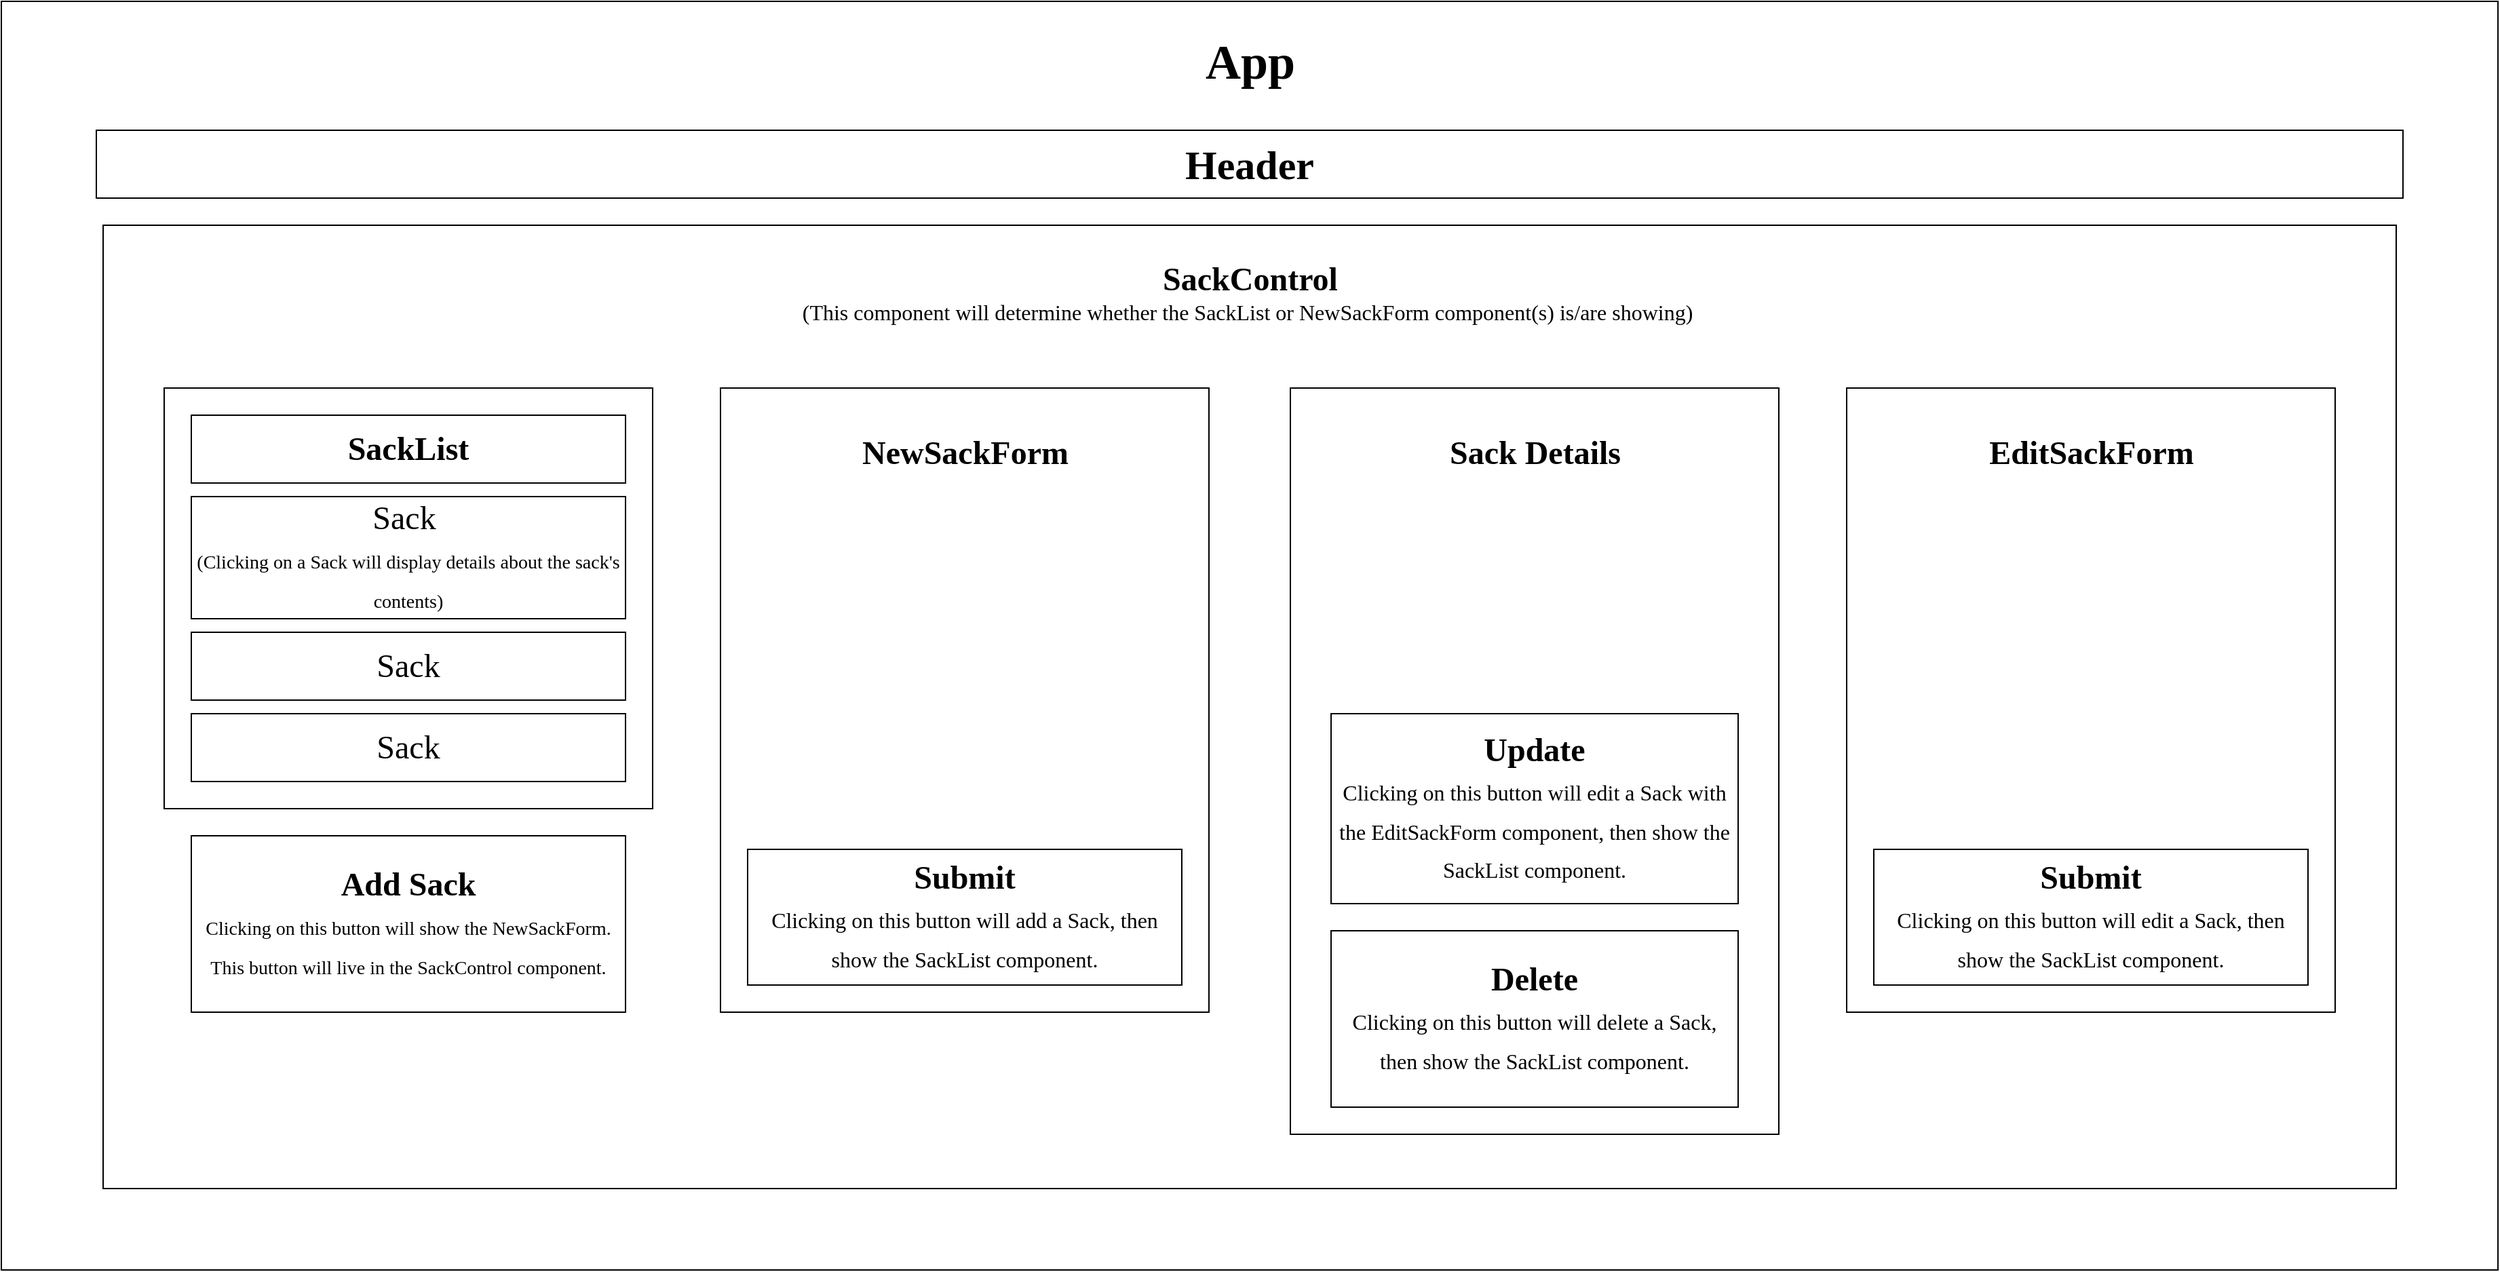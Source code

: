 <mxfile version="20.5.3" type="google"><diagram id="P8OMeK6HauwiagRYtxq2" name="Page-1"><mxGraphModel grid="1" page="1" gridSize="10" guides="1" tooltips="1" connect="1" arrows="1" fold="1" pageScale="1" pageWidth="1100" pageHeight="850" math="0" shadow="0"><root><mxCell id="0"/><mxCell id="1" parent="0"/><mxCell id="QjV4GrDjZ4VTDssGwxFL-7" value="" style="whiteSpace=wrap;html=1;fontFamily=Verdana;fontSize=14;" vertex="1" parent="1"><mxGeometry x="-80" y="-335" width="1840" height="935" as="geometry"/></mxCell><mxCell id="QjV4GrDjZ4VTDssGwxFL-4" value="" style="whiteSpace=wrap;html=1;fontSize=14;" vertex="1" parent="1"><mxGeometry x="-5" y="-170" width="1690" height="710" as="geometry"/></mxCell><mxCell id="zE3xUWL4uvQLVSaFYKzG-3" value="" style="whiteSpace=wrap;html=1;fontFamily=Verdana;fontSize=24;" vertex="1" parent="1"><mxGeometry x="40" y="-50" width="360" height="310" as="geometry"/></mxCell><mxCell id="zE3xUWL4uvQLVSaFYKzG-2" value="&lt;b&gt;SackList&lt;/b&gt;" style="whiteSpace=wrap;html=1;fontFamily=Verdana;fontSize=24;" vertex="1" parent="1"><mxGeometry x="60" y="-30" width="320" height="50" as="geometry"/></mxCell><mxCell id="zE3xUWL4uvQLVSaFYKzG-4" value="Sack&amp;nbsp;&lt;br style=&quot;font-size: 12px;&quot;&gt;&lt;font style=&quot;font-size: 14px;&quot;&gt;(Clicking on a Sack will display details about the sack's contents)&lt;/font&gt;" style="whiteSpace=wrap;html=1;fontFamily=Verdana;fontSize=24;" vertex="1" parent="1"><mxGeometry x="60" y="30" width="320" height="90" as="geometry"/></mxCell><mxCell id="QjV4GrDjZ4VTDssGwxFL-2" value="Sack" style="whiteSpace=wrap;html=1;fontFamily=Verdana;fontSize=24;" vertex="1" parent="1"><mxGeometry x="60" y="130" width="320" height="50" as="geometry"/></mxCell><mxCell id="QjV4GrDjZ4VTDssGwxFL-3" value="Sack" style="whiteSpace=wrap;html=1;fontFamily=Verdana;fontSize=24;" vertex="1" parent="1"><mxGeometry x="60" y="190" width="320" height="50" as="geometry"/></mxCell><mxCell id="QjV4GrDjZ4VTDssGwxFL-5" value="&lt;font face=&quot;Verdana&quot;&gt;&lt;span style=&quot;font-weight: bold; font-size: 24px;&quot;&gt;SackControl&lt;/span&gt;&lt;br&gt;&lt;font size=&quot;3&quot;&gt;(This component will determine whether the SackList or NewSackForm component(s) is/are showing)&amp;nbsp;&lt;/font&gt;&lt;br&gt;&lt;/font&gt;" style="text;html=1;resizable=0;autosize=1;align=center;verticalAlign=middle;points=[];fillColor=none;strokeColor=none;rounded=0;fontSize=14;" vertex="1" parent="1"><mxGeometry x="415" y="-150" width="850" height="60" as="geometry"/></mxCell><mxCell id="QjV4GrDjZ4VTDssGwxFL-6" value="&lt;b&gt;Add Sack&lt;/b&gt;&lt;br&gt;&lt;font style=&quot;font-size: 14px;&quot;&gt;Clicking on this button will show the NewSackForm. This button will live in the SackControl component.&lt;/font&gt;" style="whiteSpace=wrap;html=1;fontFamily=Verdana;fontSize=24;" vertex="1" parent="1"><mxGeometry x="60" y="280" width="320" height="130" as="geometry"/></mxCell><mxCell id="QjV4GrDjZ4VTDssGwxFL-8" value="&lt;font style=&quot;font-size: 36px;&quot;&gt;&lt;b&gt;App&lt;/b&gt;&lt;/font&gt;" style="text;html=1;resizable=0;autosize=1;align=center;verticalAlign=middle;points=[];fillColor=none;strokeColor=none;rounded=0;fontFamily=Verdana;fontSize=14;" vertex="1" parent="1"><mxGeometry x="790" y="-320" width="100" height="60" as="geometry"/></mxCell><mxCell id="zE3xUWL4uvQLVSaFYKzG-1" value="&lt;font style=&quot;font-size: 30px;&quot; face=&quot;Verdana&quot;&gt;&lt;b style=&quot;&quot;&gt;Header&lt;/b&gt;&lt;/font&gt;" style="whiteSpace=wrap;html=1;" vertex="1" parent="1"><mxGeometry x="-10" y="-240" width="1700" height="50" as="geometry"/></mxCell><mxCell id="QjV4GrDjZ4VTDssGwxFL-10" value="" style="whiteSpace=wrap;html=1;fontFamily=Verdana;fontSize=24;" vertex="1" parent="1"><mxGeometry x="450" y="-50" width="360" height="460" as="geometry"/></mxCell><mxCell id="QjV4GrDjZ4VTDssGwxFL-11" value="&lt;font style=&quot;font-size: 24px;&quot;&gt;&lt;b&gt;NewSackForm&lt;br&gt;&lt;/b&gt;&lt;/font&gt;" style="text;html=1;resizable=0;autosize=1;align=center;verticalAlign=middle;points=[];fillColor=none;strokeColor=none;rounded=0;fontFamily=Verdana;fontSize=30;" vertex="1" parent="1"><mxGeometry x="520" y="-30" width="220" height="50" as="geometry"/></mxCell><mxCell id="QjV4GrDjZ4VTDssGwxFL-13" value="&lt;b&gt;Submit&lt;/b&gt;&lt;br&gt;&lt;font style=&quot;font-size: 16px;&quot;&gt;Clicking on this button will add a Sack, then show the SackList component.&lt;/font&gt;" style="whiteSpace=wrap;html=1;fontFamily=Verdana;fontSize=24;" vertex="1" parent="1"><mxGeometry x="470" y="290" width="320" height="100" as="geometry"/></mxCell><mxCell id="QjV4GrDjZ4VTDssGwxFL-15" value="" style="whiteSpace=wrap;html=1;fontFamily=Verdana;fontSize=24;" vertex="1" parent="1"><mxGeometry x="870" y="-50" width="360" height="550" as="geometry"/></mxCell><mxCell id="QjV4GrDjZ4VTDssGwxFL-14" value="&lt;font style=&quot;font-size: 24px;&quot;&gt;&lt;b&gt;Sack Details&lt;br&gt;&lt;/b&gt;&lt;/font&gt;" style="text;html=1;resizable=0;autosize=1;align=center;verticalAlign=middle;points=[];fillColor=none;strokeColor=none;rounded=0;fontFamily=Verdana;fontSize=30;" vertex="1" parent="1"><mxGeometry x="955" y="-30" width="190" height="50" as="geometry"/></mxCell><mxCell id="QjV4GrDjZ4VTDssGwxFL-16" value="&lt;b&gt;Update&lt;/b&gt;&lt;br&gt;&lt;font style=&quot;font-size: 16px;&quot;&gt;Clicking on this button will edit a Sack with the EditSackForm component, then show the SackList component.&lt;/font&gt;" style="whiteSpace=wrap;html=1;fontFamily=Verdana;fontSize=24;" vertex="1" parent="1"><mxGeometry x="900" y="190" width="300" height="140" as="geometry"/></mxCell><mxCell id="QjV4GrDjZ4VTDssGwxFL-17" value="&lt;b&gt;Delete&lt;/b&gt;&lt;br&gt;&lt;font style=&quot;font-size: 16px;&quot;&gt;Clicking on this button will delete a Sack, then show the SackList component.&lt;/font&gt;" style="whiteSpace=wrap;html=1;fontFamily=Verdana;fontSize=24;" vertex="1" parent="1"><mxGeometry x="900" y="350" width="300" height="130" as="geometry"/></mxCell><mxCell id="QjV4GrDjZ4VTDssGwxFL-18" value="" style="whiteSpace=wrap;html=1;fontFamily=Verdana;fontSize=24;" vertex="1" parent="1"><mxGeometry x="1280" y="-50" width="360" height="460" as="geometry"/></mxCell><mxCell id="QjV4GrDjZ4VTDssGwxFL-19" value="&lt;font style=&quot;font-size: 24px;&quot;&gt;&lt;b&gt;EditSackForm&lt;br&gt;&lt;/b&gt;&lt;/font&gt;" style="text;html=1;resizable=0;autosize=1;align=center;verticalAlign=middle;points=[];fillColor=none;strokeColor=none;rounded=0;fontFamily=Verdana;fontSize=30;" vertex="1" parent="1"><mxGeometry x="1355" y="-30" width="210" height="50" as="geometry"/></mxCell><mxCell id="QjV4GrDjZ4VTDssGwxFL-20" value="&lt;b&gt;Submit&lt;/b&gt;&lt;br&gt;&lt;font style=&quot;font-size: 16px;&quot;&gt;Clicking on this button will edit a Sack, then show the SackList component.&lt;/font&gt;" style="whiteSpace=wrap;html=1;fontFamily=Verdana;fontSize=24;" vertex="1" parent="1"><mxGeometry x="1300" y="290" width="320" height="100" as="geometry"/></mxCell></root></mxGraphModel></diagram></mxfile>